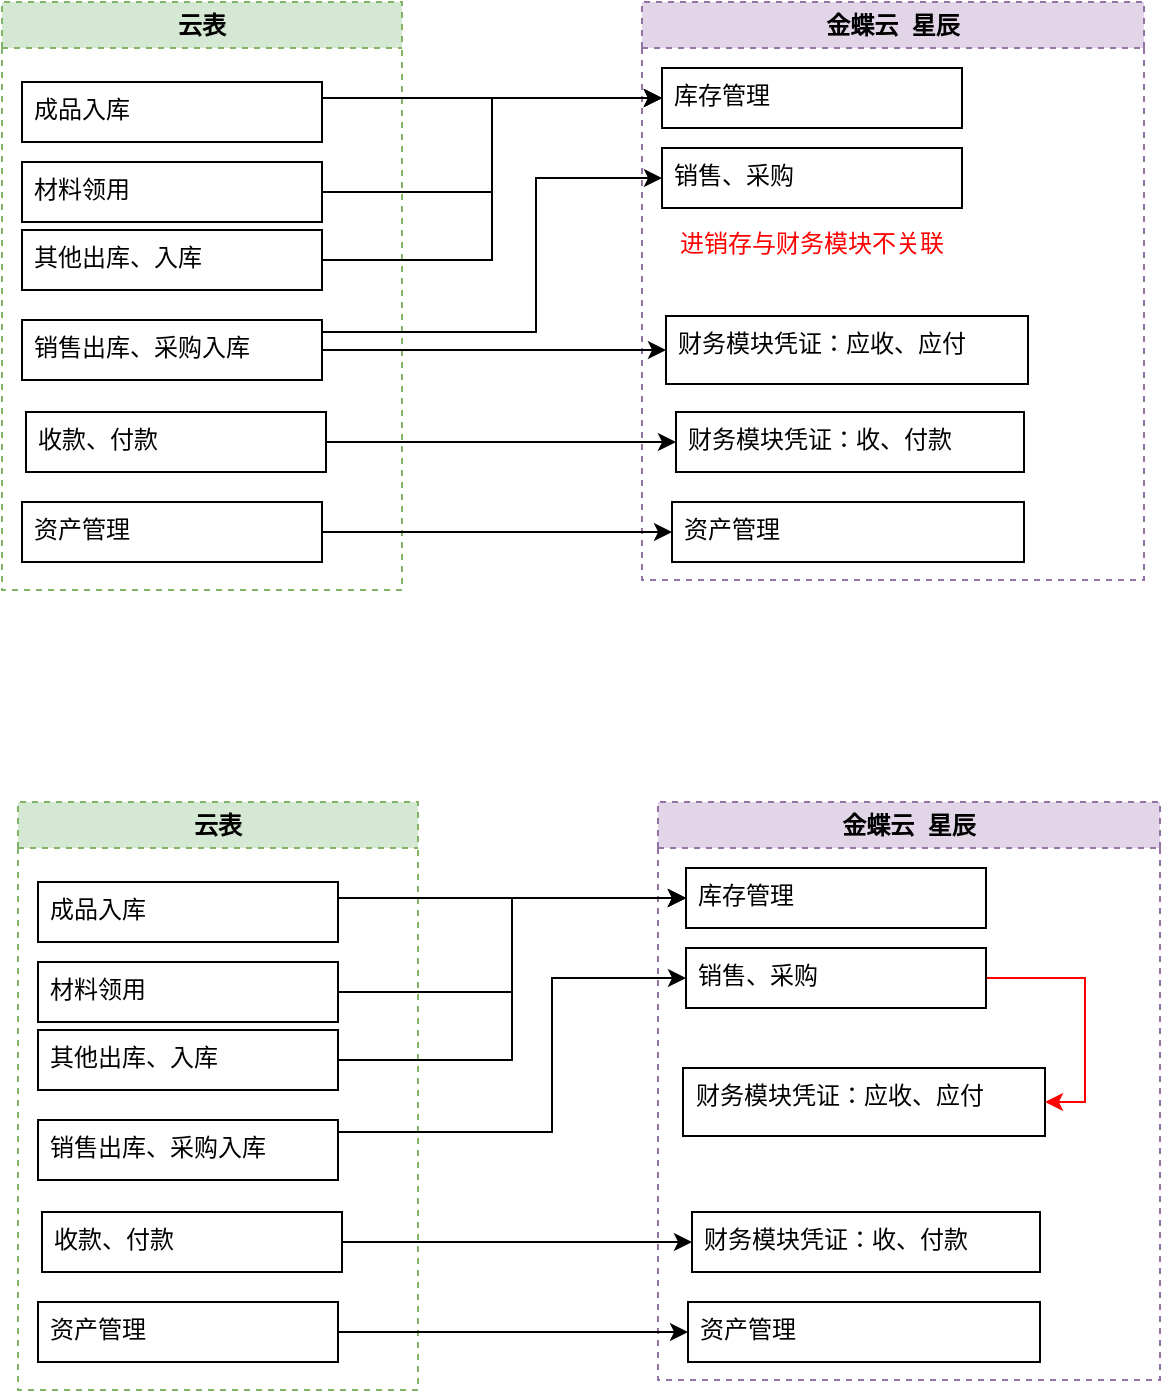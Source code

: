 <mxfile version="26.0.6">
  <diagram name="第 1 页" id="GWlo4P6sP29SH5l2uPyk">
    <mxGraphModel dx="1426" dy="823" grid="0" gridSize="10" guides="1" tooltips="1" connect="1" arrows="1" fold="1" page="1" pageScale="1" pageWidth="827" pageHeight="1169" math="0" shadow="0">
      <root>
        <mxCell id="0" />
        <mxCell id="1" parent="0" />
        <mxCell id="pI2ND-z5QyWcG_e2m_dX-25" value="云表" style="swimlane;whiteSpace=wrap;html=1;dashed=1;fillColor=#d5e8d4;strokeColor=#82b366;" vertex="1" parent="1">
          <mxGeometry x="30" y="70" width="200" height="294" as="geometry" />
        </mxCell>
        <mxCell id="pI2ND-z5QyWcG_e2m_dX-2" value="成品入库&lt;div&gt;&lt;br&gt;&lt;/div&gt;" style="text;spacingLeft=4;spacingRight=4;overflow=hidden;rotatable=0;points=[[0,0.5],[1,0.5]];portConstraint=eastwest;fontSize=12;whiteSpace=wrap;html=1;strokeColor=default;" vertex="1" parent="pI2ND-z5QyWcG_e2m_dX-25">
          <mxGeometry x="10" y="40" width="150" height="30" as="geometry" />
        </mxCell>
        <mxCell id="pI2ND-z5QyWcG_e2m_dX-4" value="其他出库、入库&lt;div&gt;&lt;br&gt;&lt;/div&gt;" style="text;spacingLeft=4;spacingRight=4;overflow=hidden;rotatable=0;points=[[0,0.5],[1,0.5]];portConstraint=eastwest;fontSize=12;whiteSpace=wrap;html=1;strokeColor=default;" vertex="1" parent="pI2ND-z5QyWcG_e2m_dX-25">
          <mxGeometry x="10" y="114" width="150" height="30" as="geometry" />
        </mxCell>
        <mxCell id="pI2ND-z5QyWcG_e2m_dX-3" value="材料领用" style="text;spacingLeft=4;spacingRight=4;overflow=hidden;rotatable=0;points=[[0,0.5],[1,0.5]];portConstraint=eastwest;fontSize=12;whiteSpace=wrap;html=1;strokeColor=default;" vertex="1" parent="pI2ND-z5QyWcG_e2m_dX-25">
          <mxGeometry x="10" y="80" width="150" height="30" as="geometry" />
        </mxCell>
        <mxCell id="pI2ND-z5QyWcG_e2m_dX-19" value="销售出库、采购入库&lt;div&gt;&lt;br&gt;&lt;/div&gt;" style="text;spacingLeft=4;spacingRight=4;overflow=hidden;rotatable=0;points=[[0,0.5],[1,0.5]];portConstraint=eastwest;fontSize=12;whiteSpace=wrap;html=1;strokeColor=default;" vertex="1" parent="pI2ND-z5QyWcG_e2m_dX-25">
          <mxGeometry x="10" y="159" width="150" height="30" as="geometry" />
        </mxCell>
        <mxCell id="pI2ND-z5QyWcG_e2m_dX-31" value="资产管理&lt;div&gt;&lt;br&gt;&lt;/div&gt;" style="text;spacingLeft=4;spacingRight=4;overflow=hidden;rotatable=0;points=[[0,0.5],[1,0.5]];portConstraint=eastwest;fontSize=12;whiteSpace=wrap;html=1;strokeColor=default;" vertex="1" parent="pI2ND-z5QyWcG_e2m_dX-25">
          <mxGeometry x="10" y="250" width="150" height="30" as="geometry" />
        </mxCell>
        <mxCell id="pI2ND-z5QyWcG_e2m_dX-26" value="金蝶云&amp;nbsp; 星辰" style="swimlane;whiteSpace=wrap;html=1;dashed=1;fillColor=#e1d5e7;strokeColor=#9673a6;" vertex="1" parent="1">
          <mxGeometry x="350" y="70" width="251" height="289" as="geometry" />
        </mxCell>
        <mxCell id="pI2ND-z5QyWcG_e2m_dX-27" value="库存管理&lt;div&gt;&lt;br&gt;&lt;/div&gt;" style="text;spacingLeft=4;spacingRight=4;overflow=hidden;rotatable=0;points=[[0,0.5],[1,0.5]];portConstraint=eastwest;fontSize=12;whiteSpace=wrap;html=1;strokeColor=default;" vertex="1" parent="pI2ND-z5QyWcG_e2m_dX-26">
          <mxGeometry x="10" y="33" width="150" height="30" as="geometry" />
        </mxCell>
        <mxCell id="pI2ND-z5QyWcG_e2m_dX-28" value="财务模块凭证：应收、应付" style="text;spacingLeft=4;spacingRight=4;overflow=hidden;rotatable=0;points=[[0,0.5],[1,0.5]];portConstraint=eastwest;fontSize=12;whiteSpace=wrap;html=1;strokeColor=default;" vertex="1" parent="pI2ND-z5QyWcG_e2m_dX-26">
          <mxGeometry x="12" y="157" width="181" height="34" as="geometry" />
        </mxCell>
        <mxCell id="pI2ND-z5QyWcG_e2m_dX-29" value="销售、采购" style="text;spacingLeft=4;spacingRight=4;overflow=hidden;rotatable=0;points=[[0,0.5],[1,0.5]];portConstraint=eastwest;fontSize=12;whiteSpace=wrap;html=1;strokeColor=default;" vertex="1" parent="pI2ND-z5QyWcG_e2m_dX-26">
          <mxGeometry x="10" y="73" width="150" height="30" as="geometry" />
        </mxCell>
        <mxCell id="pI2ND-z5QyWcG_e2m_dX-32" value="资产管理&lt;div&gt;&lt;br&gt;&lt;/div&gt;" style="text;spacingLeft=4;spacingRight=4;overflow=hidden;rotatable=0;points=[[0,0.5],[1,0.5]];portConstraint=eastwest;fontSize=12;whiteSpace=wrap;html=1;strokeColor=default;" vertex="1" parent="pI2ND-z5QyWcG_e2m_dX-26">
          <mxGeometry x="15" y="250" width="176" height="30" as="geometry" />
        </mxCell>
        <mxCell id="pI2ND-z5QyWcG_e2m_dX-33" value="进销存与财务模块不关联" style="text;strokeColor=none;align=center;fillColor=none;html=1;verticalAlign=middle;whiteSpace=wrap;rounded=0;fontColor=#FF0000;" vertex="1" parent="pI2ND-z5QyWcG_e2m_dX-26">
          <mxGeometry x="15" y="106" width="140" height="30" as="geometry" />
        </mxCell>
        <mxCell id="pI2ND-z5QyWcG_e2m_dX-34" style="edgeStyle=orthogonalEdgeStyle;rounded=0;orthogonalLoop=1;jettySize=auto;html=1;exitX=1;exitY=0.5;exitDx=0;exitDy=0;entryX=0;entryY=0.5;entryDx=0;entryDy=0;" edge="1" parent="1" source="pI2ND-z5QyWcG_e2m_dX-2" target="pI2ND-z5QyWcG_e2m_dX-27">
          <mxGeometry relative="1" as="geometry">
            <Array as="points">
              <mxPoint x="190" y="118" />
            </Array>
          </mxGeometry>
        </mxCell>
        <mxCell id="pI2ND-z5QyWcG_e2m_dX-35" style="edgeStyle=orthogonalEdgeStyle;rounded=0;orthogonalLoop=1;jettySize=auto;html=1;exitX=1;exitY=0.5;exitDx=0;exitDy=0;entryX=0;entryY=0.5;entryDx=0;entryDy=0;" edge="1" parent="1" source="pI2ND-z5QyWcG_e2m_dX-3" target="pI2ND-z5QyWcG_e2m_dX-27">
          <mxGeometry relative="1" as="geometry">
            <mxPoint x="310" y="150" as="targetPoint" />
          </mxGeometry>
        </mxCell>
        <mxCell id="pI2ND-z5QyWcG_e2m_dX-36" style="edgeStyle=orthogonalEdgeStyle;rounded=0;orthogonalLoop=1;jettySize=auto;html=1;exitX=1;exitY=0.5;exitDx=0;exitDy=0;entryX=0;entryY=0.5;entryDx=0;entryDy=0;" edge="1" parent="1" source="pI2ND-z5QyWcG_e2m_dX-4" target="pI2ND-z5QyWcG_e2m_dX-27">
          <mxGeometry relative="1" as="geometry" />
        </mxCell>
        <mxCell id="pI2ND-z5QyWcG_e2m_dX-39" style="edgeStyle=orthogonalEdgeStyle;rounded=0;orthogonalLoop=1;jettySize=auto;html=1;exitX=1;exitY=0.5;exitDx=0;exitDy=0;entryX=0;entryY=0.5;entryDx=0;entryDy=0;" edge="1" parent="1" source="pI2ND-z5QyWcG_e2m_dX-31" target="pI2ND-z5QyWcG_e2m_dX-32">
          <mxGeometry relative="1" as="geometry" />
        </mxCell>
        <mxCell id="pI2ND-z5QyWcG_e2m_dX-61" style="edgeStyle=orthogonalEdgeStyle;rounded=0;orthogonalLoop=1;jettySize=auto;html=1;exitX=1;exitY=0.5;exitDx=0;exitDy=0;entryX=0;entryY=0.5;entryDx=0;entryDy=0;" edge="1" parent="1" source="pI2ND-z5QyWcG_e2m_dX-19" target="pI2ND-z5QyWcG_e2m_dX-29">
          <mxGeometry relative="1" as="geometry">
            <Array as="points">
              <mxPoint x="190" y="235" />
              <mxPoint x="297" y="235" />
              <mxPoint x="297" y="158" />
            </Array>
          </mxGeometry>
        </mxCell>
        <mxCell id="pI2ND-z5QyWcG_e2m_dX-62" style="edgeStyle=orthogonalEdgeStyle;rounded=0;orthogonalLoop=1;jettySize=auto;html=1;exitX=1;exitY=0.5;exitDx=0;exitDy=0;entryX=0;entryY=0.5;entryDx=0;entryDy=0;" edge="1" parent="1" source="pI2ND-z5QyWcG_e2m_dX-19" target="pI2ND-z5QyWcG_e2m_dX-28">
          <mxGeometry relative="1" as="geometry" />
        </mxCell>
        <mxCell id="pI2ND-z5QyWcG_e2m_dX-63" value="收款、付款&lt;br&gt;&lt;div&gt;&lt;br&gt;&lt;/div&gt;" style="text;spacingLeft=4;spacingRight=4;overflow=hidden;rotatable=0;points=[[0,0.5],[1,0.5]];portConstraint=eastwest;fontSize=12;whiteSpace=wrap;html=1;strokeColor=default;" vertex="1" parent="1">
          <mxGeometry x="42" y="275" width="150" height="30" as="geometry" />
        </mxCell>
        <mxCell id="pI2ND-z5QyWcG_e2m_dX-64" value="&lt;div&gt;财务模块凭证：收、付款&lt;/div&gt;" style="text;spacingLeft=4;spacingRight=4;overflow=hidden;rotatable=0;points=[[0,0.5],[1,0.5]];portConstraint=eastwest;fontSize=12;whiteSpace=wrap;html=1;strokeColor=default;" vertex="1" parent="1">
          <mxGeometry x="367" y="275" width="174" height="30" as="geometry" />
        </mxCell>
        <mxCell id="pI2ND-z5QyWcG_e2m_dX-65" style="edgeStyle=orthogonalEdgeStyle;rounded=0;orthogonalLoop=1;jettySize=auto;html=1;exitX=1;exitY=0.5;exitDx=0;exitDy=0;entryX=0;entryY=0.5;entryDx=0;entryDy=0;" edge="1" parent="1" source="pI2ND-z5QyWcG_e2m_dX-63" target="pI2ND-z5QyWcG_e2m_dX-64">
          <mxGeometry relative="1" as="geometry" />
        </mxCell>
        <mxCell id="pI2ND-z5QyWcG_e2m_dX-66" value="云表" style="swimlane;whiteSpace=wrap;html=1;dashed=1;fillColor=#d5e8d4;strokeColor=#82b366;" vertex="1" parent="1">
          <mxGeometry x="38" y="470" width="200" height="294" as="geometry" />
        </mxCell>
        <mxCell id="pI2ND-z5QyWcG_e2m_dX-67" value="成品入库&lt;div&gt;&lt;br&gt;&lt;/div&gt;" style="text;spacingLeft=4;spacingRight=4;overflow=hidden;rotatable=0;points=[[0,0.5],[1,0.5]];portConstraint=eastwest;fontSize=12;whiteSpace=wrap;html=1;strokeColor=default;" vertex="1" parent="pI2ND-z5QyWcG_e2m_dX-66">
          <mxGeometry x="10" y="40" width="150" height="30" as="geometry" />
        </mxCell>
        <mxCell id="pI2ND-z5QyWcG_e2m_dX-68" value="其他出库、入库&lt;div&gt;&lt;br&gt;&lt;/div&gt;" style="text;spacingLeft=4;spacingRight=4;overflow=hidden;rotatable=0;points=[[0,0.5],[1,0.5]];portConstraint=eastwest;fontSize=12;whiteSpace=wrap;html=1;strokeColor=default;" vertex="1" parent="pI2ND-z5QyWcG_e2m_dX-66">
          <mxGeometry x="10" y="114" width="150" height="30" as="geometry" />
        </mxCell>
        <mxCell id="pI2ND-z5QyWcG_e2m_dX-69" value="材料领用" style="text;spacingLeft=4;spacingRight=4;overflow=hidden;rotatable=0;points=[[0,0.5],[1,0.5]];portConstraint=eastwest;fontSize=12;whiteSpace=wrap;html=1;strokeColor=default;" vertex="1" parent="pI2ND-z5QyWcG_e2m_dX-66">
          <mxGeometry x="10" y="80" width="150" height="30" as="geometry" />
        </mxCell>
        <mxCell id="pI2ND-z5QyWcG_e2m_dX-70" value="销售出库、采购入库&lt;div&gt;&lt;br&gt;&lt;/div&gt;" style="text;spacingLeft=4;spacingRight=4;overflow=hidden;rotatable=0;points=[[0,0.5],[1,0.5]];portConstraint=eastwest;fontSize=12;whiteSpace=wrap;html=1;strokeColor=default;" vertex="1" parent="pI2ND-z5QyWcG_e2m_dX-66">
          <mxGeometry x="10" y="159" width="150" height="30" as="geometry" />
        </mxCell>
        <mxCell id="pI2ND-z5QyWcG_e2m_dX-71" value="资产管理&lt;div&gt;&lt;br&gt;&lt;/div&gt;" style="text;spacingLeft=4;spacingRight=4;overflow=hidden;rotatable=0;points=[[0,0.5],[1,0.5]];portConstraint=eastwest;fontSize=12;whiteSpace=wrap;html=1;strokeColor=default;" vertex="1" parent="pI2ND-z5QyWcG_e2m_dX-66">
          <mxGeometry x="10" y="250" width="150" height="30" as="geometry" />
        </mxCell>
        <mxCell id="pI2ND-z5QyWcG_e2m_dX-72" value="金蝶云&amp;nbsp; 星辰" style="swimlane;whiteSpace=wrap;html=1;dashed=1;fillColor=#e1d5e7;strokeColor=#9673a6;" vertex="1" parent="1">
          <mxGeometry x="358" y="470" width="251" height="289" as="geometry" />
        </mxCell>
        <mxCell id="pI2ND-z5QyWcG_e2m_dX-73" value="库存管理&lt;div&gt;&lt;br&gt;&lt;/div&gt;" style="text;spacingLeft=4;spacingRight=4;overflow=hidden;rotatable=0;points=[[0,0.5],[1,0.5]];portConstraint=eastwest;fontSize=12;whiteSpace=wrap;html=1;strokeColor=default;" vertex="1" parent="pI2ND-z5QyWcG_e2m_dX-72">
          <mxGeometry x="14" y="33" width="150" height="30" as="geometry" />
        </mxCell>
        <mxCell id="pI2ND-z5QyWcG_e2m_dX-74" value="财务模块凭证：应收、应付" style="text;spacingLeft=4;spacingRight=4;overflow=hidden;rotatable=0;points=[[0,0.5],[1,0.5]];portConstraint=eastwest;fontSize=12;whiteSpace=wrap;html=1;strokeColor=default;" vertex="1" parent="pI2ND-z5QyWcG_e2m_dX-72">
          <mxGeometry x="12.5" y="133" width="181" height="34" as="geometry" />
        </mxCell>
        <mxCell id="pI2ND-z5QyWcG_e2m_dX-87" style="edgeStyle=orthogonalEdgeStyle;rounded=0;orthogonalLoop=1;jettySize=auto;html=1;exitX=1;exitY=0.5;exitDx=0;exitDy=0;entryX=1;entryY=0.5;entryDx=0;entryDy=0;strokeColor=#FF0000;" edge="1" parent="pI2ND-z5QyWcG_e2m_dX-72" source="pI2ND-z5QyWcG_e2m_dX-75" target="pI2ND-z5QyWcG_e2m_dX-74">
          <mxGeometry relative="1" as="geometry" />
        </mxCell>
        <mxCell id="pI2ND-z5QyWcG_e2m_dX-75" value="销售、采购" style="text;spacingLeft=4;spacingRight=4;overflow=hidden;rotatable=0;points=[[0,0.5],[1,0.5]];portConstraint=eastwest;fontSize=12;whiteSpace=wrap;html=1;strokeColor=default;" vertex="1" parent="pI2ND-z5QyWcG_e2m_dX-72">
          <mxGeometry x="14" y="73" width="150" height="30" as="geometry" />
        </mxCell>
        <mxCell id="pI2ND-z5QyWcG_e2m_dX-76" value="资产管理&lt;div&gt;&lt;br&gt;&lt;/div&gt;" style="text;spacingLeft=4;spacingRight=4;overflow=hidden;rotatable=0;points=[[0,0.5],[1,0.5]];portConstraint=eastwest;fontSize=12;whiteSpace=wrap;html=1;strokeColor=default;" vertex="1" parent="pI2ND-z5QyWcG_e2m_dX-72">
          <mxGeometry x="15" y="250" width="176" height="30" as="geometry" />
        </mxCell>
        <mxCell id="pI2ND-z5QyWcG_e2m_dX-78" style="edgeStyle=orthogonalEdgeStyle;rounded=0;orthogonalLoop=1;jettySize=auto;html=1;exitX=1;exitY=0.5;exitDx=0;exitDy=0;entryX=0;entryY=0.5;entryDx=0;entryDy=0;" edge="1" parent="1" source="pI2ND-z5QyWcG_e2m_dX-67" target="pI2ND-z5QyWcG_e2m_dX-73">
          <mxGeometry relative="1" as="geometry">
            <Array as="points">
              <mxPoint x="198" y="518" />
            </Array>
          </mxGeometry>
        </mxCell>
        <mxCell id="pI2ND-z5QyWcG_e2m_dX-79" style="edgeStyle=orthogonalEdgeStyle;rounded=0;orthogonalLoop=1;jettySize=auto;html=1;exitX=1;exitY=0.5;exitDx=0;exitDy=0;entryX=0;entryY=0.5;entryDx=0;entryDy=0;" edge="1" parent="1" source="pI2ND-z5QyWcG_e2m_dX-69" target="pI2ND-z5QyWcG_e2m_dX-73">
          <mxGeometry relative="1" as="geometry">
            <mxPoint x="318" y="550" as="targetPoint" />
          </mxGeometry>
        </mxCell>
        <mxCell id="pI2ND-z5QyWcG_e2m_dX-80" style="edgeStyle=orthogonalEdgeStyle;rounded=0;orthogonalLoop=1;jettySize=auto;html=1;exitX=1;exitY=0.5;exitDx=0;exitDy=0;entryX=0;entryY=0.5;entryDx=0;entryDy=0;" edge="1" parent="1" source="pI2ND-z5QyWcG_e2m_dX-68" target="pI2ND-z5QyWcG_e2m_dX-73">
          <mxGeometry relative="1" as="geometry" />
        </mxCell>
        <mxCell id="pI2ND-z5QyWcG_e2m_dX-81" style="edgeStyle=orthogonalEdgeStyle;rounded=0;orthogonalLoop=1;jettySize=auto;html=1;exitX=1;exitY=0.5;exitDx=0;exitDy=0;entryX=0;entryY=0.5;entryDx=0;entryDy=0;" edge="1" parent="1" source="pI2ND-z5QyWcG_e2m_dX-71" target="pI2ND-z5QyWcG_e2m_dX-76">
          <mxGeometry relative="1" as="geometry" />
        </mxCell>
        <mxCell id="pI2ND-z5QyWcG_e2m_dX-82" style="edgeStyle=orthogonalEdgeStyle;rounded=0;orthogonalLoop=1;jettySize=auto;html=1;exitX=1;exitY=0.5;exitDx=0;exitDy=0;entryX=0;entryY=0.5;entryDx=0;entryDy=0;" edge="1" parent="1" source="pI2ND-z5QyWcG_e2m_dX-70" target="pI2ND-z5QyWcG_e2m_dX-75">
          <mxGeometry relative="1" as="geometry">
            <Array as="points">
              <mxPoint x="198" y="635" />
              <mxPoint x="305" y="635" />
              <mxPoint x="305" y="558" />
            </Array>
          </mxGeometry>
        </mxCell>
        <mxCell id="pI2ND-z5QyWcG_e2m_dX-84" value="收款、付款&lt;br&gt;&lt;div&gt;&lt;br&gt;&lt;/div&gt;" style="text;spacingLeft=4;spacingRight=4;overflow=hidden;rotatable=0;points=[[0,0.5],[1,0.5]];portConstraint=eastwest;fontSize=12;whiteSpace=wrap;html=1;strokeColor=default;" vertex="1" parent="1">
          <mxGeometry x="50" y="675" width="150" height="30" as="geometry" />
        </mxCell>
        <mxCell id="pI2ND-z5QyWcG_e2m_dX-85" value="&lt;div&gt;财务模块凭证：收、付款&lt;/div&gt;" style="text;spacingLeft=4;spacingRight=4;overflow=hidden;rotatable=0;points=[[0,0.5],[1,0.5]];portConstraint=eastwest;fontSize=12;whiteSpace=wrap;html=1;strokeColor=default;" vertex="1" parent="1">
          <mxGeometry x="375" y="675" width="174" height="30" as="geometry" />
        </mxCell>
        <mxCell id="pI2ND-z5QyWcG_e2m_dX-86" style="edgeStyle=orthogonalEdgeStyle;rounded=0;orthogonalLoop=1;jettySize=auto;html=1;exitX=1;exitY=0.5;exitDx=0;exitDy=0;entryX=0;entryY=0.5;entryDx=0;entryDy=0;" edge="1" parent="1" source="pI2ND-z5QyWcG_e2m_dX-84" target="pI2ND-z5QyWcG_e2m_dX-85">
          <mxGeometry relative="1" as="geometry" />
        </mxCell>
      </root>
    </mxGraphModel>
  </diagram>
</mxfile>
